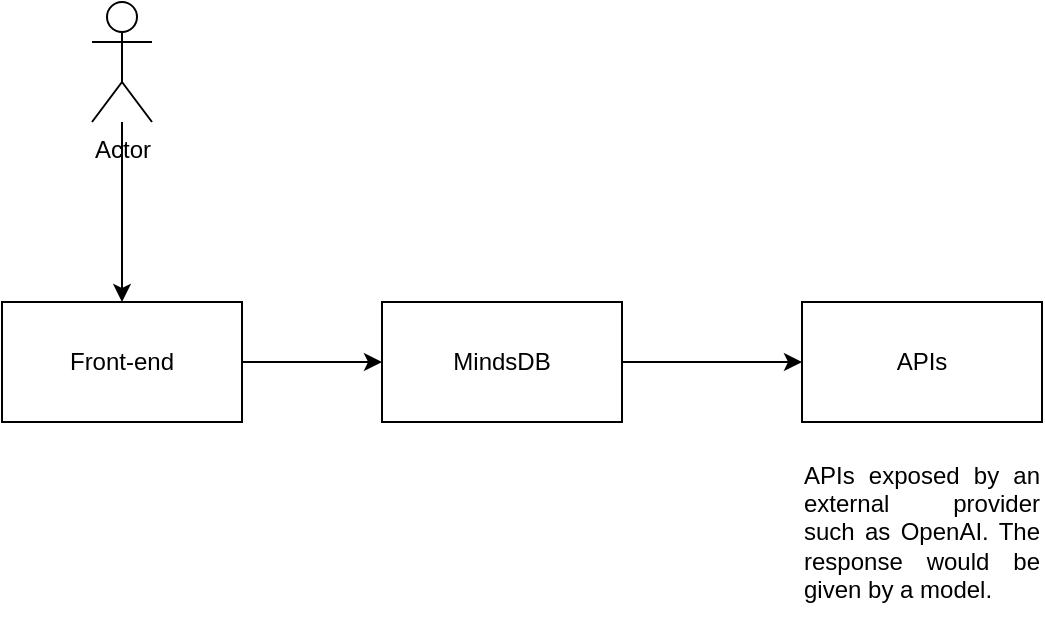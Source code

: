 <mxfile version="21.6.1" type="github">
  <diagram name="Page-1" id="Rot3NmqBR7vJRGLnLxXS">
    <mxGraphModel dx="880" dy="494" grid="1" gridSize="10" guides="1" tooltips="1" connect="1" arrows="1" fold="1" page="1" pageScale="1" pageWidth="850" pageHeight="1100" math="0" shadow="0">
      <root>
        <mxCell id="0" />
        <mxCell id="1" parent="0" />
        <mxCell id="p7AxjXVlDG6ieA0X_D2H-9" value="" style="edgeStyle=orthogonalEdgeStyle;rounded=0;orthogonalLoop=1;jettySize=auto;html=1;" edge="1" parent="1" source="p7AxjXVlDG6ieA0X_D2H-1" target="p7AxjXVlDG6ieA0X_D2H-8">
          <mxGeometry relative="1" as="geometry" />
        </mxCell>
        <mxCell id="p7AxjXVlDG6ieA0X_D2H-1" value="Front-end" style="rounded=0;whiteSpace=wrap;html=1;fillColor=none;" vertex="1" parent="1">
          <mxGeometry x="70" y="190" width="120" height="60" as="geometry" />
        </mxCell>
        <mxCell id="p7AxjXVlDG6ieA0X_D2H-7" value="" style="edgeStyle=orthogonalEdgeStyle;rounded=0;orthogonalLoop=1;jettySize=auto;html=1;" edge="1" parent="1" source="p7AxjXVlDG6ieA0X_D2H-3" target="p7AxjXVlDG6ieA0X_D2H-1">
          <mxGeometry relative="1" as="geometry" />
        </mxCell>
        <mxCell id="p7AxjXVlDG6ieA0X_D2H-3" value="Actor" style="shape=umlActor;verticalLabelPosition=bottom;verticalAlign=top;html=1;outlineConnect=0;" vertex="1" parent="1">
          <mxGeometry x="115" y="40" width="30" height="60" as="geometry" />
        </mxCell>
        <mxCell id="p7AxjXVlDG6ieA0X_D2H-12" value="" style="edgeStyle=orthogonalEdgeStyle;rounded=0;orthogonalLoop=1;jettySize=auto;html=1;" edge="1" parent="1" source="p7AxjXVlDG6ieA0X_D2H-8" target="p7AxjXVlDG6ieA0X_D2H-10">
          <mxGeometry relative="1" as="geometry" />
        </mxCell>
        <mxCell id="p7AxjXVlDG6ieA0X_D2H-8" value="MindsDB" style="rounded=0;whiteSpace=wrap;html=1;fillColor=none;" vertex="1" parent="1">
          <mxGeometry x="260" y="190" width="120" height="60" as="geometry" />
        </mxCell>
        <mxCell id="p7AxjXVlDG6ieA0X_D2H-10" value="APIs" style="rounded=0;whiteSpace=wrap;html=1;fillColor=none;" vertex="1" parent="1">
          <mxGeometry x="470" y="190" width="120" height="60" as="geometry" />
        </mxCell>
        <mxCell id="p7AxjXVlDG6ieA0X_D2H-13" value="&lt;div style=&quot;text-align: justify;&quot;&gt;&lt;span style=&quot;background-color: initial;&quot;&gt;APIs exposed by an external provider such as OpenAI. The response would be given by a model.&amp;nbsp;&lt;/span&gt;&lt;/div&gt;" style="text;strokeColor=none;align=center;fillColor=none;html=1;verticalAlign=middle;whiteSpace=wrap;rounded=0;" vertex="1" parent="1">
          <mxGeometry x="470" y="260" width="120" height="90" as="geometry" />
        </mxCell>
      </root>
    </mxGraphModel>
  </diagram>
</mxfile>
